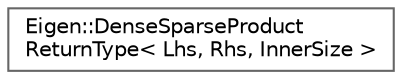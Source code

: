 digraph "Graphical Class Hierarchy"
{
 // LATEX_PDF_SIZE
  bgcolor="transparent";
  edge [fontname=Helvetica,fontsize=10,labelfontname=Helvetica,labelfontsize=10];
  node [fontname=Helvetica,fontsize=10,shape=box,height=0.2,width=0.4];
  rankdir="LR";
  Node0 [id="Node000000",label="Eigen::DenseSparseProduct\lReturnType\< Lhs, Rhs, InnerSize \>",height=0.2,width=0.4,color="grey40", fillcolor="white", style="filled",URL="$structEigen_1_1DenseSparseProductReturnType.html",tooltip=" "];
}
